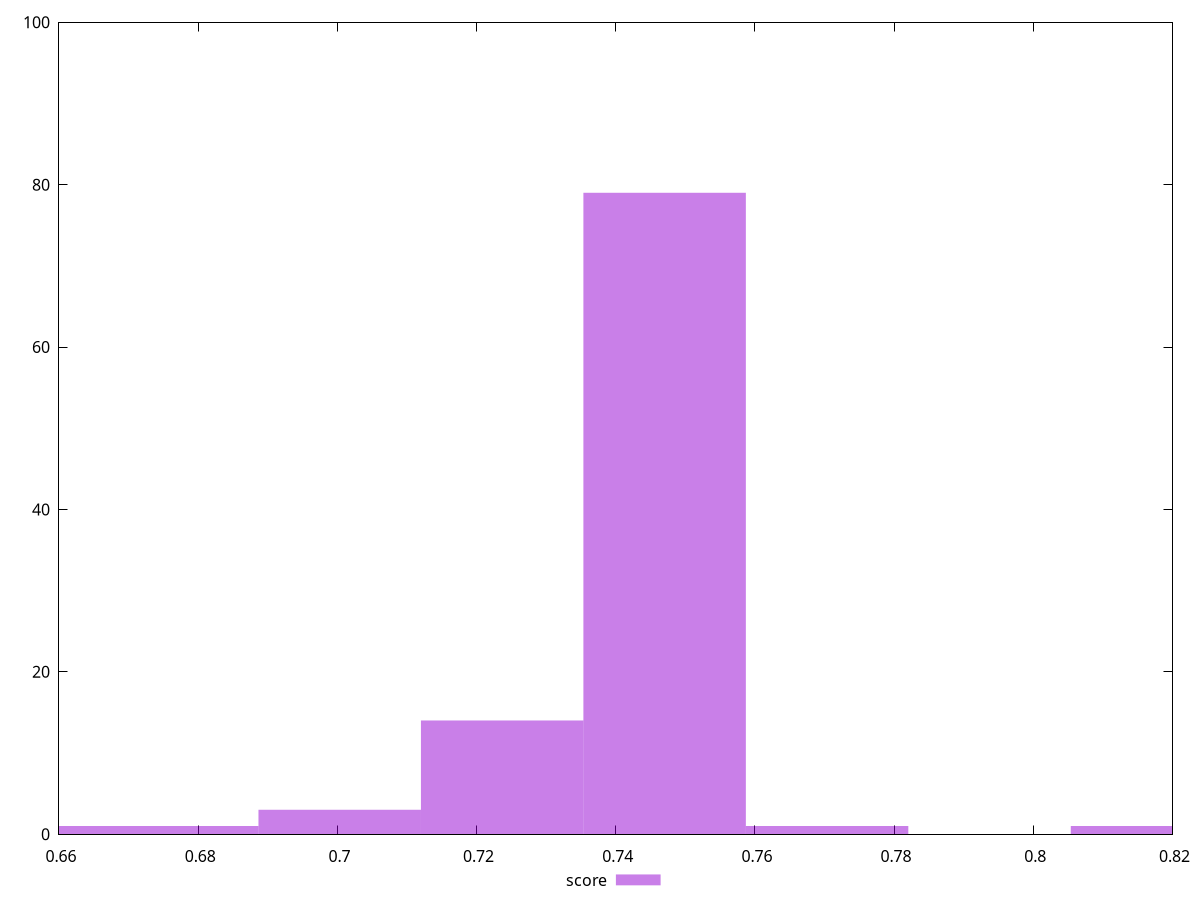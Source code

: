 reset

$score <<EOF
0.7470230065074014 79
0.8170564133674703 1
0.6536451306939762 1
0.7236785375540451 14
0.7003340686006888 3
0.6769895996473325 1
0.7703674754607577 1
EOF

set key outside below
set boxwidth 0.023344468953356293
set xrange [0.66:0.82]
set yrange [0:100]
set trange [0:100]
set style fill transparent solid 0.5 noborder
set terminal svg size 640, 490 enhanced background rgb 'white'
set output "reports/report_00028_2021-02-24T12-49-42.674Z/uses-rel-preconnect/samples/astro/score/histogram.svg"

plot $score title "score" with boxes

reset
